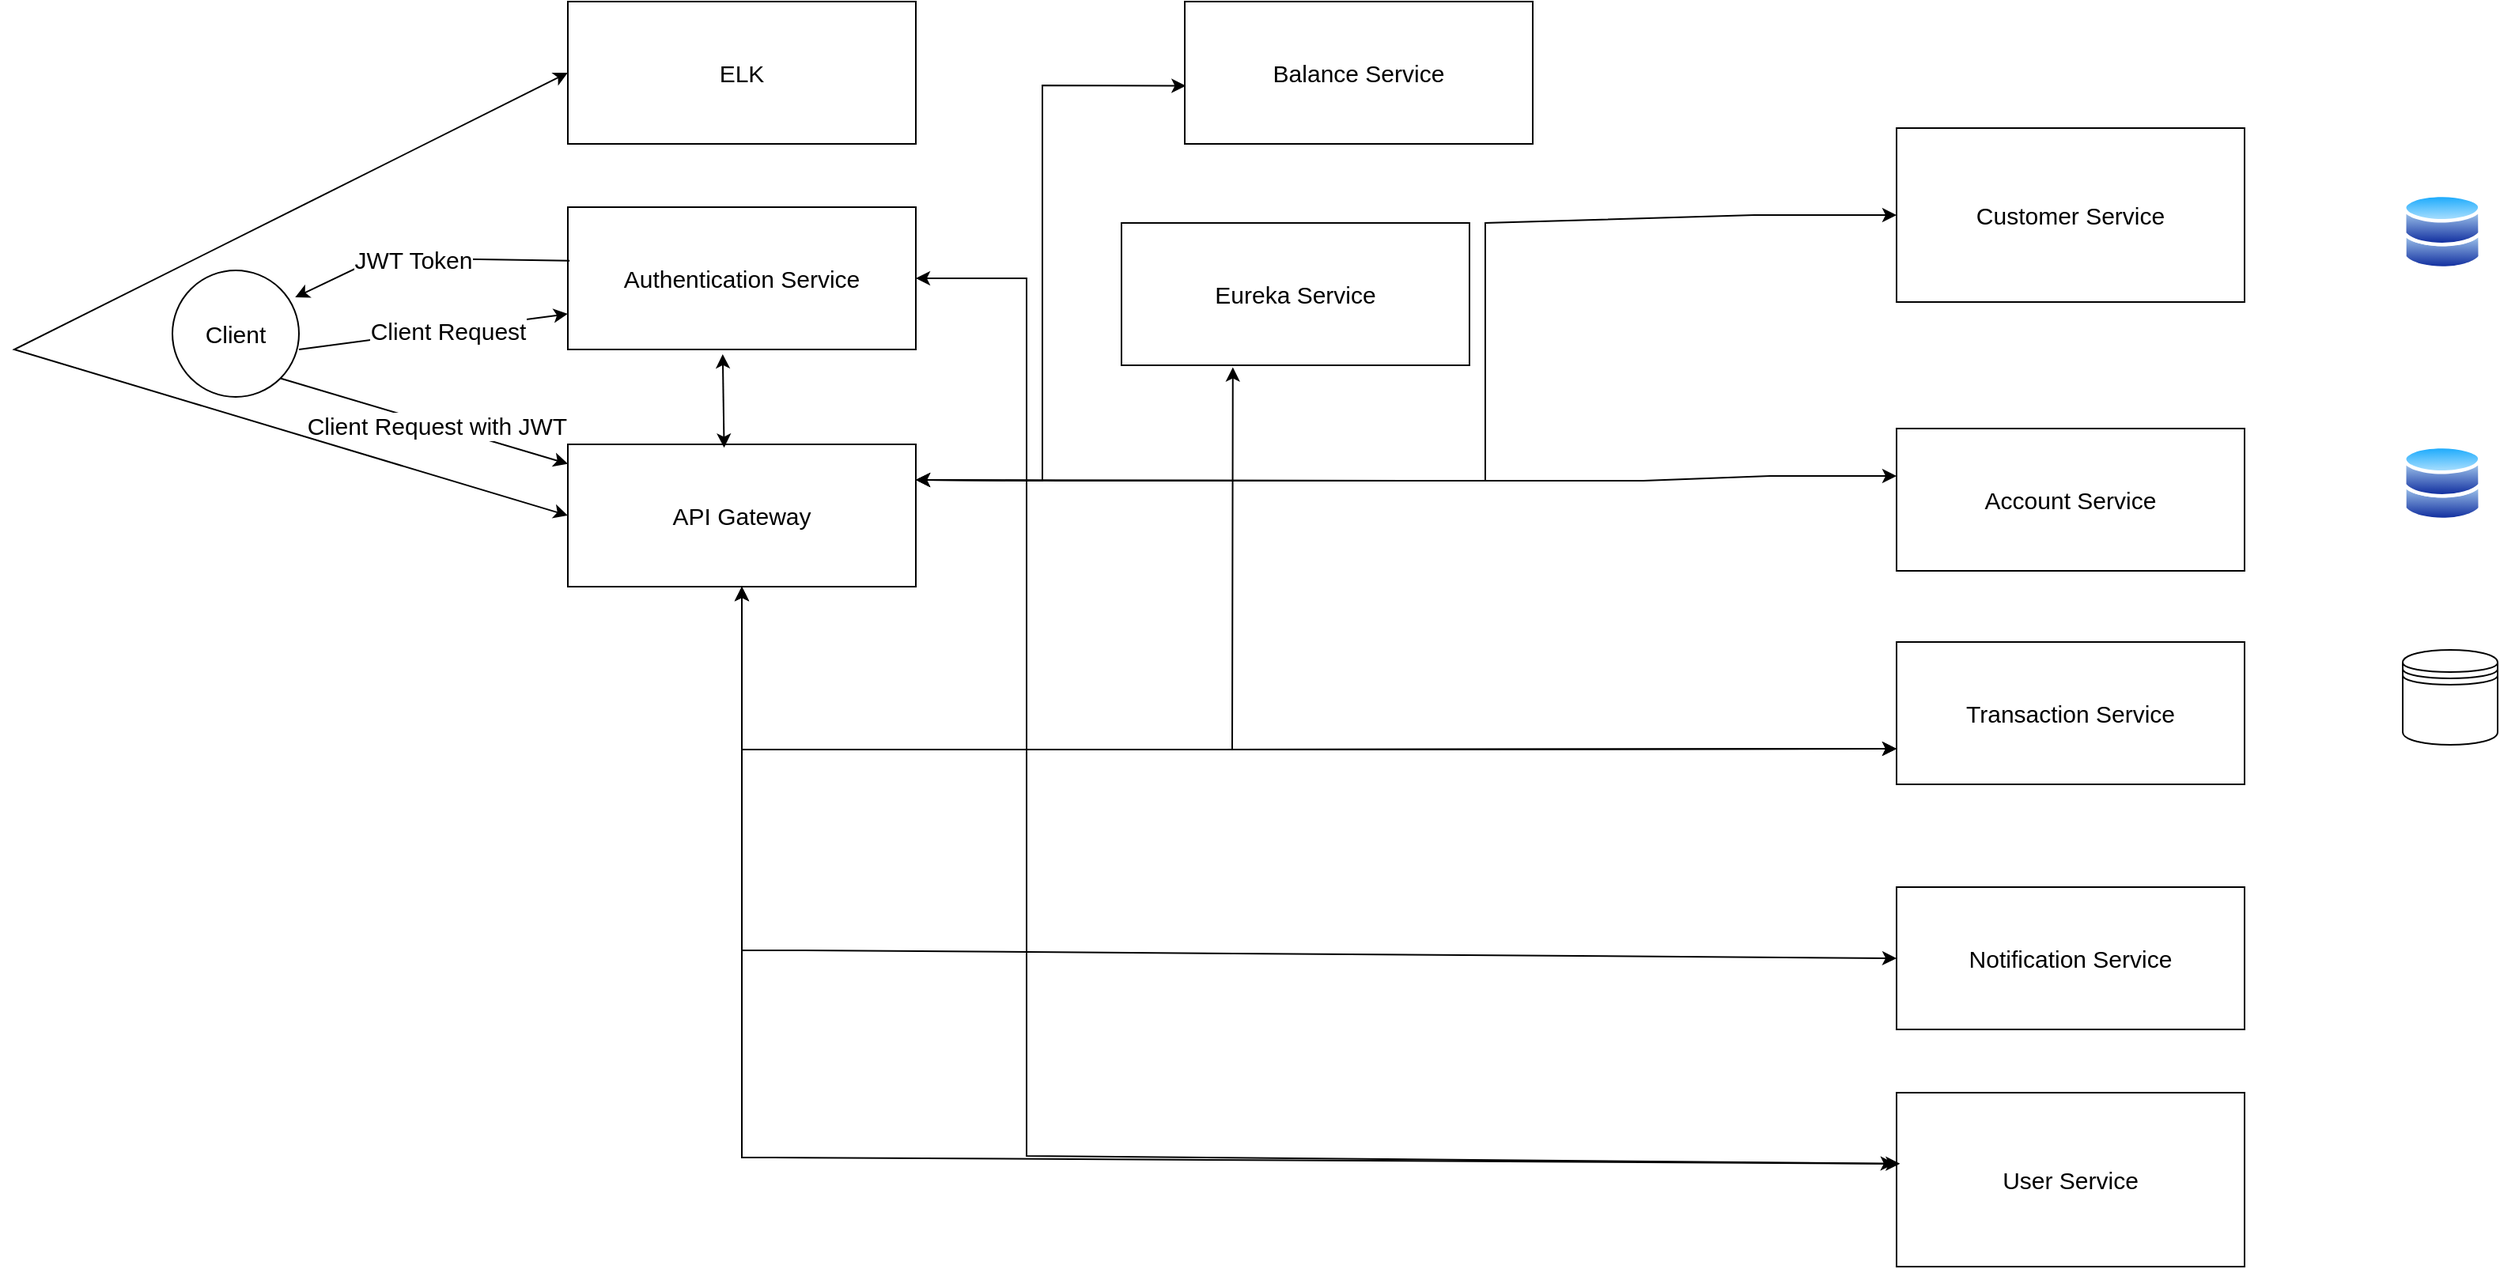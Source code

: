 <mxfile version="21.3.8" type="github">
  <diagram name="Page-1" id="5f0bae14-7c28-e335-631c-24af17079c00">
    <mxGraphModel dx="1313" dy="673" grid="1" gridSize="10" guides="1" tooltips="1" connect="1" arrows="1" fold="1" page="1" pageScale="1" pageWidth="1600" pageHeight="900" background="none" math="0" shadow="0">
      <root>
        <mxCell id="0" />
        <mxCell id="1" parent="0" />
        <mxCell id="YfySQhe0DNi4_Yi3IIHA-3" value="Authentication Service" style="rounded=0;whiteSpace=wrap;html=1;fontSize=15;" parent="1" vertex="1">
          <mxGeometry x="380" y="160" width="220" height="90" as="geometry" />
        </mxCell>
        <mxCell id="YfySQhe0DNi4_Yi3IIHA-4" value="Customer Service" style="rounded=0;whiteSpace=wrap;html=1;fontSize=15;" parent="1" vertex="1">
          <mxGeometry x="1220" y="110" width="220" height="110" as="geometry" />
        </mxCell>
        <mxCell id="YfySQhe0DNi4_Yi3IIHA-5" value="Transaction Service" style="rounded=0;whiteSpace=wrap;html=1;fontSize=15;" parent="1" vertex="1">
          <mxGeometry x="1220" y="435" width="220" height="90" as="geometry" />
        </mxCell>
        <mxCell id="YfySQhe0DNi4_Yi3IIHA-6" value="API Gateway" style="rounded=0;whiteSpace=wrap;html=1;fontSize=15;" parent="1" vertex="1">
          <mxGeometry x="380" y="310" width="220" height="90" as="geometry" />
        </mxCell>
        <mxCell id="YfySQhe0DNi4_Yi3IIHA-7" value="Account Service" style="rounded=0;whiteSpace=wrap;html=1;fontSize=15;" parent="1" vertex="1">
          <mxGeometry x="1220" y="300" width="220" height="90" as="geometry" />
        </mxCell>
        <mxCell id="YfySQhe0DNi4_Yi3IIHA-8" value="Eureka Service" style="rounded=0;whiteSpace=wrap;html=1;fontSize=15;" parent="1" vertex="1">
          <mxGeometry x="730" y="170" width="220" height="90" as="geometry" />
        </mxCell>
        <mxCell id="YfySQhe0DNi4_Yi3IIHA-9" value="Notification Service" style="rounded=0;whiteSpace=wrap;html=1;fontSize=15;" parent="1" vertex="1">
          <mxGeometry x="1220" y="590" width="220" height="90" as="geometry" />
        </mxCell>
        <mxCell id="YfySQhe0DNi4_Yi3IIHA-10" value="Client" style="ellipse;whiteSpace=wrap;html=1;aspect=fixed;fontSize=15;" parent="1" vertex="1">
          <mxGeometry x="130" y="200" width="80" height="80" as="geometry" />
        </mxCell>
        <mxCell id="YfySQhe0DNi4_Yi3IIHA-15" value="" style="endArrow=classic;html=1;rounded=0;entryX=0;entryY=0.75;entryDx=0;entryDy=0;fontSize=15;" parent="1" target="YfySQhe0DNi4_Yi3IIHA-3" edge="1">
          <mxGeometry width="50" height="50" relative="1" as="geometry">
            <mxPoint x="210" y="250" as="sourcePoint" />
            <mxPoint x="260" y="200" as="targetPoint" />
          </mxGeometry>
        </mxCell>
        <mxCell id="YfySQhe0DNi4_Yi3IIHA-16" value="&lt;font style=&quot;font-size: 15px;&quot;&gt;Client Request&lt;/font&gt;" style="edgeLabel;html=1;align=center;verticalAlign=middle;resizable=0;points=[];fontSize=15;" parent="YfySQhe0DNi4_Yi3IIHA-15" vertex="1" connectable="0">
          <mxGeometry x="0.104" relative="1" as="geometry">
            <mxPoint as="offset" />
          </mxGeometry>
        </mxCell>
        <mxCell id="YfySQhe0DNi4_Yi3IIHA-19" value="" style="endArrow=classic;html=1;rounded=0;entryX=0.97;entryY=0.213;entryDx=0;entryDy=0;entryPerimeter=0;exitX=0.005;exitY=0.376;exitDx=0;exitDy=0;exitPerimeter=0;fontSize=15;" parent="1" source="YfySQhe0DNi4_Yi3IIHA-3" target="YfySQhe0DNi4_Yi3IIHA-10" edge="1">
          <mxGeometry width="50" height="50" relative="1" as="geometry">
            <mxPoint x="170" y="152" as="sourcePoint" />
            <mxPoint x="340" y="130" as="targetPoint" />
            <Array as="points">
              <mxPoint x="260" y="192" />
            </Array>
          </mxGeometry>
        </mxCell>
        <mxCell id="YfySQhe0DNi4_Yi3IIHA-20" value="&lt;font style=&quot;font-size: 15px;&quot;&gt;JWT Token&lt;/font&gt;" style="edgeLabel;html=1;align=center;verticalAlign=middle;resizable=0;points=[];fontSize=15;" parent="YfySQhe0DNi4_Yi3IIHA-19" vertex="1" connectable="0">
          <mxGeometry x="0.104" relative="1" as="geometry">
            <mxPoint as="offset" />
          </mxGeometry>
        </mxCell>
        <mxCell id="YfySQhe0DNi4_Yi3IIHA-21" value="" style="endArrow=classic;html=1;rounded=0;exitX=1;exitY=1;exitDx=0;exitDy=0;fontSize=15;" parent="1" source="YfySQhe0DNi4_Yi3IIHA-10" target="YfySQhe0DNi4_Yi3IIHA-6" edge="1">
          <mxGeometry width="50" height="50" relative="1" as="geometry">
            <mxPoint x="220" y="260" as="sourcePoint" />
            <mxPoint x="390" y="238" as="targetPoint" />
          </mxGeometry>
        </mxCell>
        <mxCell id="YfySQhe0DNi4_Yi3IIHA-22" value="&lt;font style=&quot;font-size: 15px;&quot;&gt;Client Request with JWT&amp;nbsp;&lt;/font&gt;" style="edgeLabel;html=1;align=center;verticalAlign=middle;resizable=0;points=[];fontSize=15;" parent="YfySQhe0DNi4_Yi3IIHA-21" vertex="1" connectable="0">
          <mxGeometry x="0.104" relative="1" as="geometry">
            <mxPoint as="offset" />
          </mxGeometry>
        </mxCell>
        <mxCell id="YfySQhe0DNi4_Yi3IIHA-23" value="" style="endArrow=classic;startArrow=classic;html=1;rounded=0;exitX=1;exitY=0.25;exitDx=0;exitDy=0;entryX=0;entryY=0.5;entryDx=0;entryDy=0;fontSize=15;" parent="1" source="YfySQhe0DNi4_Yi3IIHA-6" target="YfySQhe0DNi4_Yi3IIHA-4" edge="1">
          <mxGeometry width="50" height="50" relative="1" as="geometry">
            <mxPoint x="660" y="430" as="sourcePoint" />
            <mxPoint x="1070" y="170" as="targetPoint" />
            <Array as="points">
              <mxPoint x="690" y="333" />
              <mxPoint x="960" y="333" />
              <mxPoint x="960" y="170" />
              <mxPoint x="1130" y="165" />
            </Array>
          </mxGeometry>
        </mxCell>
        <mxCell id="YfySQhe0DNi4_Yi3IIHA-24" value="" style="endArrow=classic;startArrow=classic;html=1;rounded=0;entryX=0;entryY=0.75;entryDx=0;entryDy=0;exitX=0.5;exitY=1;exitDx=0;exitDy=0;fontSize=15;" parent="1" target="YfySQhe0DNi4_Yi3IIHA-5" edge="1" source="YfySQhe0DNi4_Yi3IIHA-6">
          <mxGeometry width="50" height="50" relative="1" as="geometry">
            <mxPoint x="520" y="400" as="sourcePoint" />
            <mxPoint x="940" y="470" as="targetPoint" />
            <Array as="points">
              <mxPoint x="490" y="503" />
              <mxPoint x="570" y="503" />
              <mxPoint x="740" y="503" />
            </Array>
          </mxGeometry>
        </mxCell>
        <mxCell id="YfySQhe0DNi4_Yi3IIHA-25" value="" style="endArrow=classic;startArrow=classic;html=1;rounded=0;entryX=0;entryY=0.5;entryDx=0;entryDy=0;exitX=0.5;exitY=1;exitDx=0;exitDy=0;fontSize=15;" parent="1" source="YfySQhe0DNi4_Yi3IIHA-6" target="YfySQhe0DNi4_Yi3IIHA-9" edge="1">
          <mxGeometry width="50" height="50" relative="1" as="geometry">
            <mxPoint x="500" y="410" as="sourcePoint" />
            <mxPoint x="960" y="235" as="targetPoint" />
            <Array as="points">
              <mxPoint x="490" y="520" />
              <mxPoint x="490" y="580" />
              <mxPoint x="490" y="630" />
              <mxPoint x="530" y="630" />
            </Array>
          </mxGeometry>
        </mxCell>
        <mxCell id="YfySQhe0DNi4_Yi3IIHA-26" value="" style="endArrow=classic;startArrow=classic;html=1;rounded=0;exitX=1;exitY=0.25;exitDx=0;exitDy=0;fontSize=15;" parent="1" source="YfySQhe0DNi4_Yi3IIHA-6" edge="1">
          <mxGeometry width="50" height="50" relative="1" as="geometry">
            <mxPoint x="600" y="360" as="sourcePoint" />
            <mxPoint x="1220" y="330" as="targetPoint" />
            <Array as="points">
              <mxPoint x="910" y="333" />
              <mxPoint x="1060" y="333" />
              <mxPoint x="1140" y="330" />
            </Array>
          </mxGeometry>
        </mxCell>
        <mxCell id="YfySQhe0DNi4_Yi3IIHA-27" value="" style="image;aspect=fixed;perimeter=ellipsePerimeter;html=1;align=center;shadow=0;dashed=0;spacingTop=3;image=img/lib/active_directory/databases.svg;fontSize=15;" parent="1" vertex="1">
          <mxGeometry x="1540" y="151" width="50" height="49" as="geometry" />
        </mxCell>
        <mxCell id="YfySQhe0DNi4_Yi3IIHA-28" value="" style="shape=datastore;whiteSpace=wrap;html=1;fontSize=15;" parent="1" vertex="1">
          <mxGeometry x="1540" y="440" width="60" height="60" as="geometry" />
        </mxCell>
        <mxCell id="YfySQhe0DNi4_Yi3IIHA-29" value="" style="image;aspect=fixed;perimeter=ellipsePerimeter;html=1;align=center;shadow=0;dashed=0;spacingTop=3;image=img/lib/active_directory/databases.svg;fontSize=15;" parent="1" vertex="1">
          <mxGeometry x="1540" y="310" width="50" height="49" as="geometry" />
        </mxCell>
        <mxCell id="YfySQhe0DNi4_Yi3IIHA-30" value="User Service" style="rounded=0;whiteSpace=wrap;html=1;fontSize=15;" parent="1" vertex="1">
          <mxGeometry x="1220" y="720" width="220" height="110" as="geometry" />
        </mxCell>
        <mxCell id="YfySQhe0DNi4_Yi3IIHA-31" value="" style="endArrow=classic;startArrow=classic;html=1;rounded=0;entryX=0.01;entryY=0.408;entryDx=0;entryDy=0;entryPerimeter=0;exitX=0.5;exitY=1;exitDx=0;exitDy=0;fontSize=15;" parent="1" target="YfySQhe0DNi4_Yi3IIHA-30" edge="1" source="YfySQhe0DNi4_Yi3IIHA-6">
          <mxGeometry width="50" height="50" relative="1" as="geometry">
            <mxPoint x="520" y="400" as="sourcePoint" />
            <mxPoint x="940" y="775" as="targetPoint" />
            <Array as="points">
              <mxPoint x="490" y="580" />
              <mxPoint x="490" y="680" />
              <mxPoint x="490" y="761" />
              <mxPoint x="510" y="761" />
            </Array>
          </mxGeometry>
        </mxCell>
        <mxCell id="YfySQhe0DNi4_Yi3IIHA-32" value="" style="endArrow=classic;startArrow=classic;html=1;rounded=0;exitX=0.445;exitY=1.033;exitDx=0;exitDy=0;exitPerimeter=0;entryX=0.449;entryY=0.024;entryDx=0;entryDy=0;entryPerimeter=0;fontSize=15;" parent="1" source="YfySQhe0DNi4_Yi3IIHA-3" target="YfySQhe0DNi4_Yi3IIHA-6" edge="1">
          <mxGeometry width="50" height="50" relative="1" as="geometry">
            <mxPoint x="160" y="510" as="sourcePoint" />
            <mxPoint x="210" y="460" as="targetPoint" />
          </mxGeometry>
        </mxCell>
        <mxCell id="p1e9q4mTLkBO3zMbWaFE-1" value="ELK" style="rounded=0;whiteSpace=wrap;html=1;fontSize=15;" parent="1" vertex="1">
          <mxGeometry x="380" y="30" width="220" height="90" as="geometry" />
        </mxCell>
        <mxCell id="p1e9q4mTLkBO3zMbWaFE-2" value="Balance Service" style="rounded=0;whiteSpace=wrap;html=1;fontSize=15;" parent="1" vertex="1">
          <mxGeometry x="770" y="30" width="220" height="90" as="geometry" />
        </mxCell>
        <mxCell id="p1e9q4mTLkBO3zMbWaFE-3" value="" style="endArrow=classic;startArrow=classic;html=1;rounded=0;exitX=0;exitY=0.5;exitDx=0;exitDy=0;entryX=0;entryY=0.5;entryDx=0;entryDy=0;fontSize=15;" parent="1" source="p1e9q4mTLkBO3zMbWaFE-1" target="YfySQhe0DNi4_Yi3IIHA-6" edge="1">
          <mxGeometry width="50" height="50" relative="1" as="geometry">
            <mxPoint x="488" y="263" as="sourcePoint" />
            <mxPoint x="470" y="160" as="targetPoint" />
            <Array as="points">
              <mxPoint x="30" y="250" />
            </Array>
          </mxGeometry>
        </mxCell>
        <mxCell id="p1e9q4mTLkBO3zMbWaFE-4" value="" style="endArrow=classic;startArrow=classic;html=1;rounded=0;exitX=1;exitY=0.25;exitDx=0;exitDy=0;fontSize=15;entryX=0.003;entryY=0.592;entryDx=0;entryDy=0;entryPerimeter=0;" parent="1" source="YfySQhe0DNi4_Yi3IIHA-6" target="p1e9q4mTLkBO3zMbWaFE-2" edge="1">
          <mxGeometry width="50" height="50" relative="1" as="geometry">
            <mxPoint x="480" y="310" as="sourcePoint" />
            <mxPoint x="770" y="112" as="targetPoint" />
            <Array as="points">
              <mxPoint x="680" y="333" />
              <mxPoint x="680" y="310" />
              <mxPoint x="680" y="270" />
              <mxPoint x="680" y="170" />
              <mxPoint x="680" y="83" />
            </Array>
          </mxGeometry>
        </mxCell>
        <mxCell id="p1e9q4mTLkBO3zMbWaFE-5" value="" style="endArrow=classic;startArrow=classic;html=1;rounded=0;entryX=0;entryY=0.75;entryDx=0;entryDy=0;exitX=0.32;exitY=1.014;exitDx=0;exitDy=0;exitPerimeter=0;fontSize=15;" parent="1" source="YfySQhe0DNi4_Yi3IIHA-8" target="YfySQhe0DNi4_Yi3IIHA-5" edge="1">
          <mxGeometry width="50" height="50" relative="1" as="geometry">
            <mxPoint x="800" y="250" as="sourcePoint" />
            <mxPoint x="1230" y="513" as="targetPoint" />
            <Array as="points">
              <mxPoint x="800" y="503" />
            </Array>
          </mxGeometry>
        </mxCell>
        <mxCell id="p1e9q4mTLkBO3zMbWaFE-6" value="" style="endArrow=classic;startArrow=classic;html=1;rounded=0;entryX=1;entryY=0.5;entryDx=0;entryDy=0;exitX=-0.005;exitY=0.408;exitDx=0;exitDy=0;exitPerimeter=0;fontSize=15;" parent="1" source="YfySQhe0DNi4_Yi3IIHA-30" target="YfySQhe0DNi4_Yi3IIHA-3" edge="1">
          <mxGeometry width="50" height="50" relative="1" as="geometry">
            <mxPoint x="270" y="600" as="sourcePoint" />
            <mxPoint x="320" y="550" as="targetPoint" />
            <Array as="points">
              <mxPoint x="670" y="760" />
              <mxPoint x="670" y="740" />
              <mxPoint x="670" y="700" />
              <mxPoint x="670" y="620" />
              <mxPoint x="670" y="460" />
              <mxPoint x="670" y="320" />
              <mxPoint x="670" y="205" />
            </Array>
          </mxGeometry>
        </mxCell>
      </root>
    </mxGraphModel>
  </diagram>
</mxfile>
